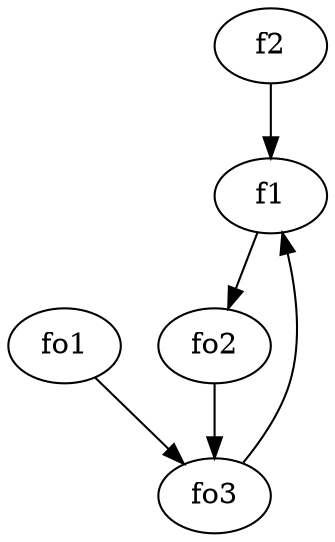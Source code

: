 strict digraph  {
f1;
f2;
fo1;
fo2;
fo3;
f1 -> fo2  [weight=2];
f2 -> f1  [weight=2];
fo1 -> fo3  [weight=2];
fo2 -> fo3  [weight=2];
fo3 -> f1  [weight=2];
}
